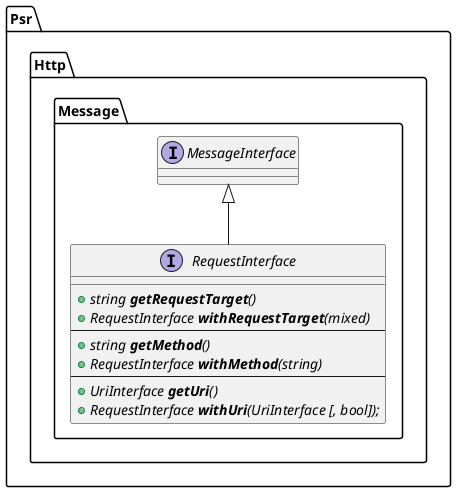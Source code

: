 @startuml
namespace Psr.Http.Message {
    interface RequestInterface extends MessageInterface {
        __
        +{abstract} string <b>getRequestTarget</b>()
        +{abstract} RequestInterface <b>withRequestTarget</b>(mixed)
        --
        +{abstract} string <b>getMethod</b>()
        +{abstract} RequestInterface <b>withMethod</b>(string)
        --
        +{abstract} UriInterface <b>getUri</b>()
        +{abstract} RequestInterface <b>withUri</b>(UriInterface [, bool]);
    }
}
@enduml
